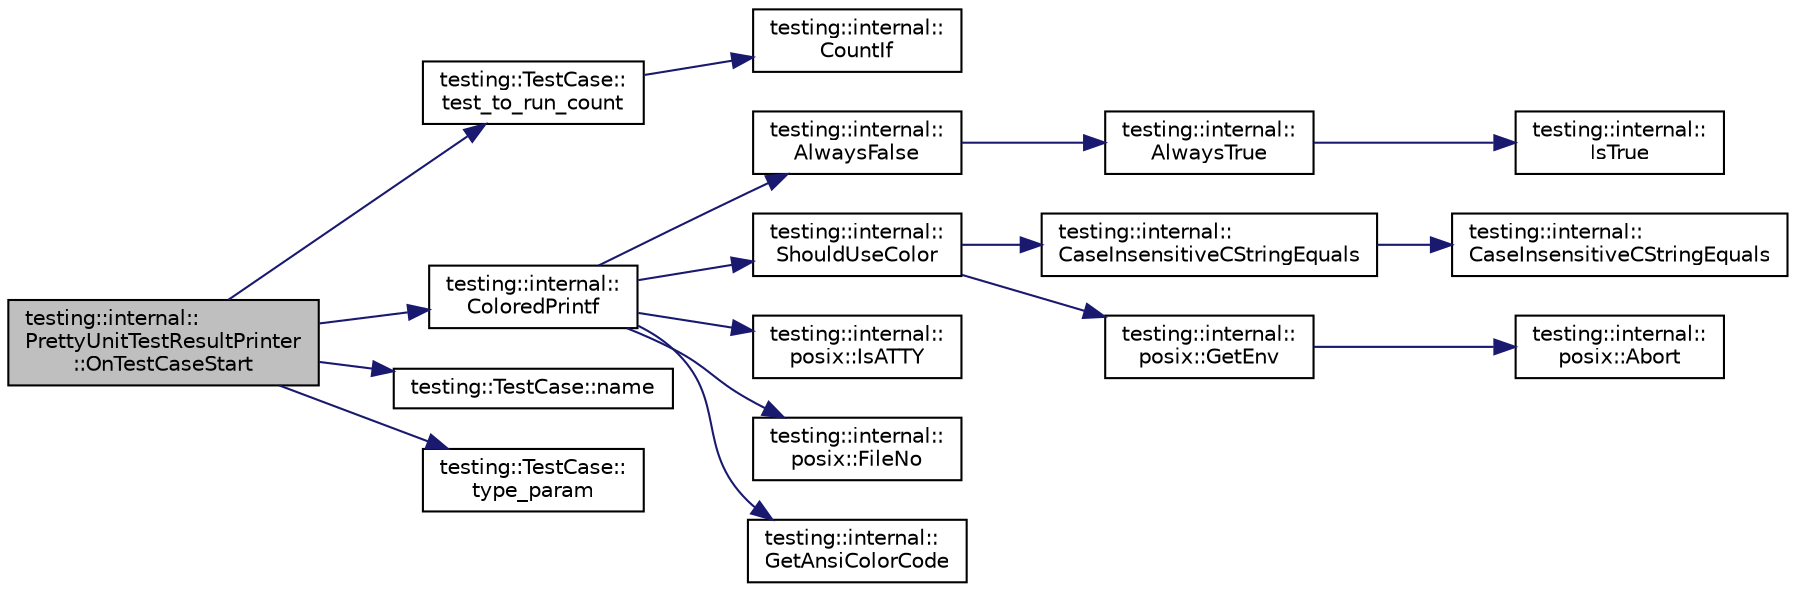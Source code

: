 digraph "testing::internal::PrettyUnitTestResultPrinter::OnTestCaseStart"
{
  edge [fontname="Helvetica",fontsize="10",labelfontname="Helvetica",labelfontsize="10"];
  node [fontname="Helvetica",fontsize="10",shape=record];
  rankdir="LR";
  Node53 [label="testing::internal::\lPrettyUnitTestResultPrinter\l::OnTestCaseStart",height=0.2,width=0.4,color="black", fillcolor="grey75", style="filled", fontcolor="black"];
  Node53 -> Node54 [color="midnightblue",fontsize="10",style="solid",fontname="Helvetica"];
  Node54 [label="testing::TestCase::\ltest_to_run_count",height=0.2,width=0.4,color="black", fillcolor="white", style="filled",URL="$d0/dfa/classtesting_1_1_test_case.html#a57f115315eb756e23be6651bb5e6c638"];
  Node54 -> Node55 [color="midnightblue",fontsize="10",style="solid",fontname="Helvetica"];
  Node55 [label="testing::internal::\lCountIf",height=0.2,width=0.4,color="black", fillcolor="white", style="filled",URL="$d0/da7/namespacetesting_1_1internal.html#a1e77a774d910346eff11a86d8df783a5"];
  Node53 -> Node56 [color="midnightblue",fontsize="10",style="solid",fontname="Helvetica"];
  Node56 [label="testing::internal::\lColoredPrintf",height=0.2,width=0.4,color="black", fillcolor="white", style="filled",URL="$d0/da7/namespacetesting_1_1internal.html#adef3055706176001364e54eb73a87e31"];
  Node56 -> Node57 [color="midnightblue",fontsize="10",style="solid",fontname="Helvetica"];
  Node57 [label="testing::internal::\lAlwaysFalse",height=0.2,width=0.4,color="black", fillcolor="white", style="filled",URL="$d0/da7/namespacetesting_1_1internal.html#a4b24c851ab13569b1b15b3d259b60d2e"];
  Node57 -> Node58 [color="midnightblue",fontsize="10",style="solid",fontname="Helvetica"];
  Node58 [label="testing::internal::\lAlwaysTrue",height=0.2,width=0.4,color="black", fillcolor="white", style="filled",URL="$d0/da7/namespacetesting_1_1internal.html#a922c9da63cd4bf94fc473b9ecac76414"];
  Node58 -> Node59 [color="midnightblue",fontsize="10",style="solid",fontname="Helvetica"];
  Node59 [label="testing::internal::\lIsTrue",height=0.2,width=0.4,color="black", fillcolor="white", style="filled",URL="$d0/da7/namespacetesting_1_1internal.html#a527b9bcc13669b9a16400c8514266254"];
  Node56 -> Node60 [color="midnightblue",fontsize="10",style="solid",fontname="Helvetica"];
  Node60 [label="testing::internal::\lShouldUseColor",height=0.2,width=0.4,color="black", fillcolor="white", style="filled",URL="$d0/da7/namespacetesting_1_1internal.html#ac1db1b4603967a6c4404f31cbbac31a6"];
  Node60 -> Node61 [color="midnightblue",fontsize="10",style="solid",fontname="Helvetica"];
  Node61 [label="testing::internal::\lCaseInsensitiveCStringEquals",height=0.2,width=0.4,color="black", fillcolor="white", style="filled",URL="$d0/da7/namespacetesting_1_1internal.html#aebfd0cd34de52d7973a5b2d03ba848cf"];
  Node61 -> Node62 [color="midnightblue",fontsize="10",style="solid",fontname="Helvetica"];
  Node62 [label="testing::internal::\lCaseInsensitiveCStringEquals",height=0.2,width=0.4,color="black", fillcolor="white", style="filled",URL="$d0/da7/namespacetesting_1_1internal.html#ad5b31f61a3cc5b4226d3560f5b48f4dd"];
  Node60 -> Node63 [color="midnightblue",fontsize="10",style="solid",fontname="Helvetica"];
  Node63 [label="testing::internal::\lposix::GetEnv",height=0.2,width=0.4,color="black", fillcolor="white", style="filled",URL="$d0/d81/namespacetesting_1_1internal_1_1posix.html#a1d5e3da5a27eed25986859fa83cafe95"];
  Node63 -> Node64 [color="midnightblue",fontsize="10",style="solid",fontname="Helvetica"];
  Node64 [label="testing::internal::\lposix::Abort",height=0.2,width=0.4,color="black", fillcolor="white", style="filled",URL="$d0/d81/namespacetesting_1_1internal_1_1posix.html#a69b8278c59359dd6a6f941b4643db9fb"];
  Node56 -> Node65 [color="midnightblue",fontsize="10",style="solid",fontname="Helvetica"];
  Node65 [label="testing::internal::\lposix::IsATTY",height=0.2,width=0.4,color="black", fillcolor="white", style="filled",URL="$d0/d81/namespacetesting_1_1internal_1_1posix.html#a16ebe936b3a8ea462a94191635aedc27"];
  Node56 -> Node66 [color="midnightblue",fontsize="10",style="solid",fontname="Helvetica"];
  Node66 [label="testing::internal::\lposix::FileNo",height=0.2,width=0.4,color="black", fillcolor="white", style="filled",URL="$d0/d81/namespacetesting_1_1internal_1_1posix.html#a3117b067e1f942a2031e666953120ccc"];
  Node56 -> Node67 [color="midnightblue",fontsize="10",style="solid",fontname="Helvetica"];
  Node67 [label="testing::internal::\lGetAnsiColorCode",height=0.2,width=0.4,color="black", fillcolor="white", style="filled",URL="$d0/da7/namespacetesting_1_1internal.html#a0aefb9deb60e90f19c236559837303d8"];
  Node53 -> Node68 [color="midnightblue",fontsize="10",style="solid",fontname="Helvetica"];
  Node68 [label="testing::TestCase::name",height=0.2,width=0.4,color="black", fillcolor="white", style="filled",URL="$d0/dfa/classtesting_1_1_test_case.html#a3f1beb98d5f7e3b037a4ec82b64cc1cf"];
  Node53 -> Node69 [color="midnightblue",fontsize="10",style="solid",fontname="Helvetica"];
  Node69 [label="testing::TestCase::\ltype_param",height=0.2,width=0.4,color="black", fillcolor="white", style="filled",URL="$d0/dfa/classtesting_1_1_test_case.html#a9df62c4104a4f856b477c9e8335bb689"];
}
